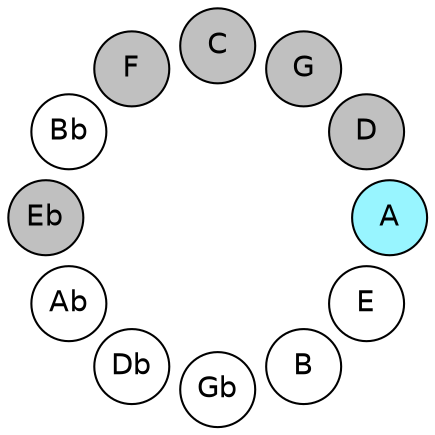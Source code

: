 
graph {

layout = circo;
mindist = .1

node [shape = circle, fontname = Helvetica, margin = 0, style = filled]
edge [style=invis]

subgraph 1 {
	E -- B -- Gb -- Db -- Ab -- Eb -- Bb -- F -- C -- G -- D -- A -- E
}

E [fillcolor = white];
B [fillcolor = white];
Gb [fillcolor = white];
Db [fillcolor = white];
Ab [fillcolor = white];
Eb [fillcolor = gray];
Bb [fillcolor = white];
F [fillcolor = gray];
C [fillcolor = gray];
G [fillcolor = gray];
D [fillcolor = gray];
A [fillcolor = cadetblue1];
}
